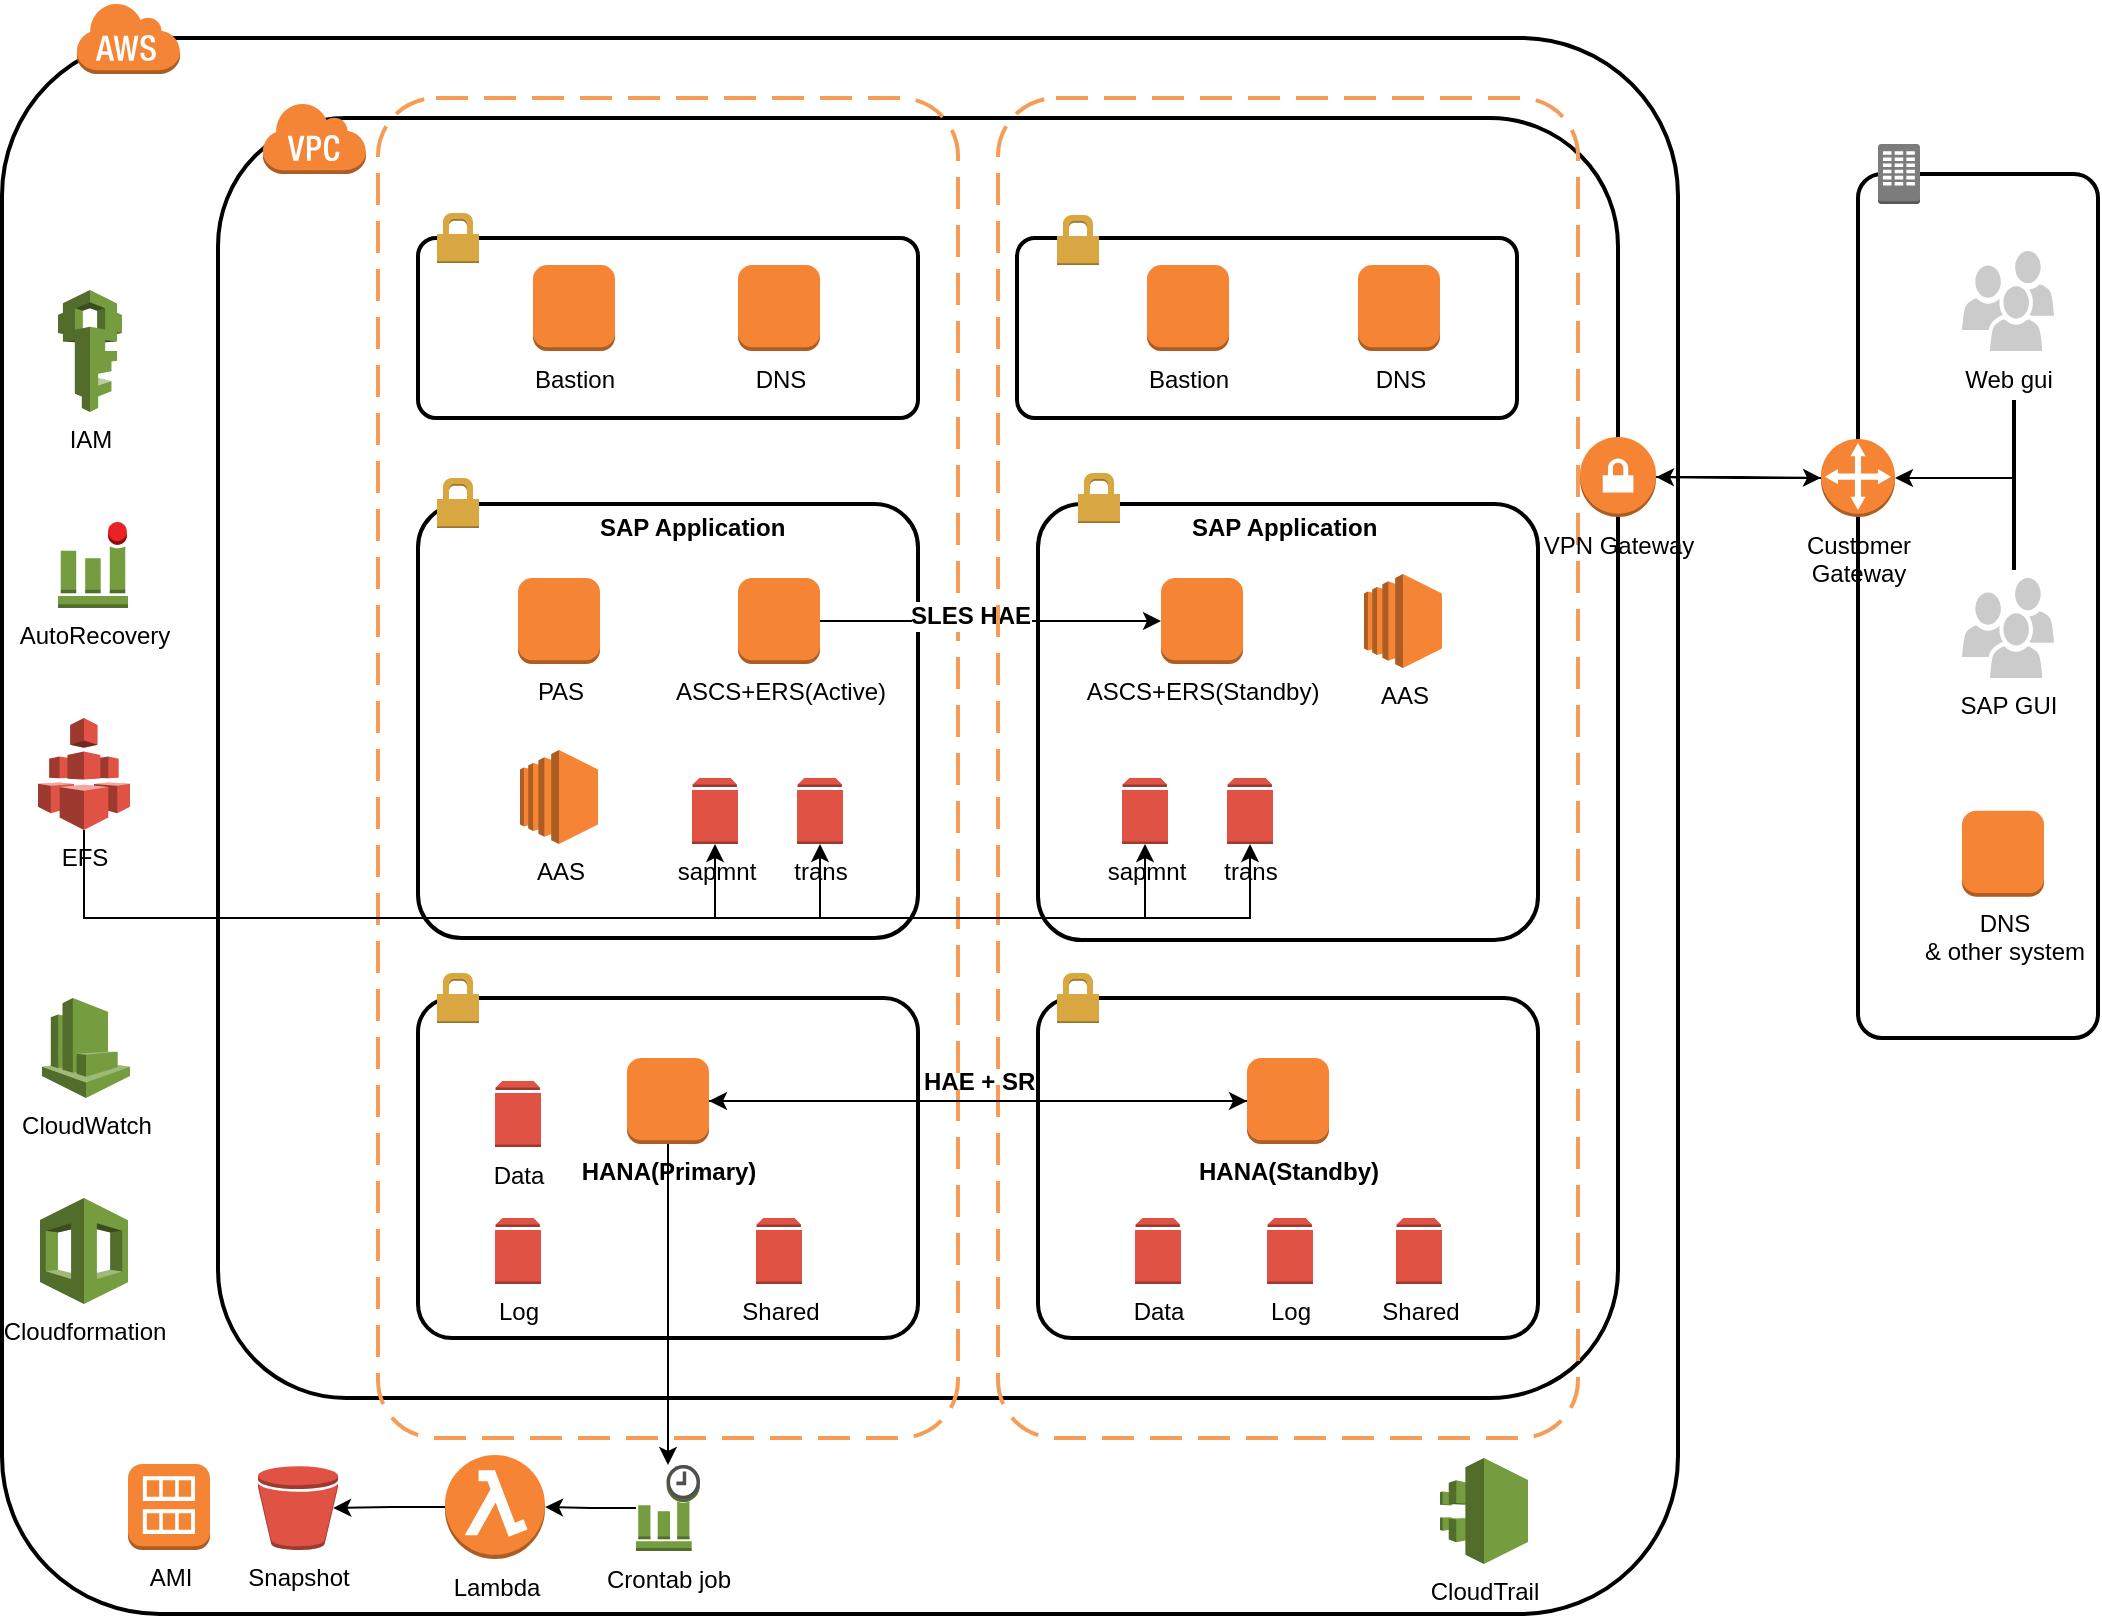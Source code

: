 <mxfile version="10.6.0" type="github"><diagram id="dujDWgbNfHfGC5KUw_C7" name="Page-1"><mxGraphModel dx="994" dy="476" grid="1" gridSize="10" guides="1" tooltips="1" connect="1" arrows="1" fold="1" page="1" pageScale="1" pageWidth="850" pageHeight="1100" math="0" shadow="0"><root><mxCell id="0"/><mxCell id="1" parent="0"/><mxCell id="T2yMUUpejcBu5jPSwRHJ-1" value="" style="rounded=1;arcSize=10;dashed=0;strokeColor=#000000;fillColor=none;gradientColor=none;strokeWidth=2;" vertex="1" parent="1"><mxGeometry x="102" y="180" width="838" height="788" as="geometry"/></mxCell><mxCell id="T2yMUUpejcBu5jPSwRHJ-2" value="" style="dashed=0;html=1;shape=mxgraph.aws3.cloud;fillColor=#F58536;gradientColor=none;dashed=0;" vertex="1" parent="1"><mxGeometry x="139" y="162" width="52" height="36" as="geometry"/></mxCell><mxCell id="T2yMUUpejcBu5jPSwRHJ-6" value="" style="rounded=1;arcSize=10;dashed=0;strokeColor=#000000;fillColor=none;gradientColor=none;strokeWidth=2;" vertex="1" parent="1"><mxGeometry x="210" y="220" width="700" height="640" as="geometry"/></mxCell><mxCell id="T2yMUUpejcBu5jPSwRHJ-7" value="" style="dashed=0;html=1;shape=mxgraph.aws3.virtual_private_cloud;fillColor=#F58536;gradientColor=none;dashed=0;" vertex="1" parent="1"><mxGeometry x="232" y="212" width="52" height="36" as="geometry"/></mxCell><mxCell id="T2yMUUpejcBu5jPSwRHJ-8" value="" style="rounded=1;arcSize=10;dashed=1;strokeColor=#F59D56;fillColor=none;gradientColor=none;dashPattern=8 4;strokeWidth=2;" vertex="1" parent="1"><mxGeometry x="290" y="210" width="290" height="670" as="geometry"/></mxCell><mxCell id="T2yMUUpejcBu5jPSwRHJ-10" value="" style="rounded=1;arcSize=10;dashed=0;strokeColor=#000000;fillColor=none;gradientColor=none;strokeWidth=2;" vertex="1" parent="1"><mxGeometry x="310" y="280" width="250" height="90" as="geometry"/></mxCell><mxCell id="T2yMUUpejcBu5jPSwRHJ-11" value="" style="dashed=0;html=1;shape=mxgraph.aws3.permissions;fillColor=#D9A741;gradientColor=none;dashed=0;" vertex="1" parent="1"><mxGeometry x="319.5" y="267.5" width="21" height="25" as="geometry"/></mxCell><mxCell id="T2yMUUpejcBu5jPSwRHJ-12" value="" style="rounded=1;arcSize=10;dashed=0;strokeColor=#000000;fillColor=none;gradientColor=none;strokeWidth=2;" vertex="1" parent="1"><mxGeometry x="310" y="413" width="250" height="217" as="geometry"/></mxCell><mxCell id="T2yMUUpejcBu5jPSwRHJ-13" value="" style="dashed=0;html=1;shape=mxgraph.aws3.permissions;fillColor=#D9A741;gradientColor=none;dashed=0;" vertex="1" parent="1"><mxGeometry x="319.5" y="400" width="21" height="25" as="geometry"/></mxCell><mxCell id="T2yMUUpejcBu5jPSwRHJ-25" style="edgeStyle=orthogonalEdgeStyle;rounded=0;orthogonalLoop=1;jettySize=auto;html=1;entryX=0;entryY=0.5;entryDx=0;entryDy=0;entryPerimeter=0;" edge="1" parent="1" source="T2yMUUpejcBu5jPSwRHJ-16" target="T2yMUUpejcBu5jPSwRHJ-23"><mxGeometry relative="1" as="geometry"/></mxCell><mxCell id="T2yMUUpejcBu5jPSwRHJ-28" value="&lt;b&gt;SLES HAE&lt;/b&gt;" style="text;html=1;resizable=0;points=[];align=center;verticalAlign=middle;labelBackgroundColor=#ffffff;" vertex="1" connectable="0" parent="T2yMUUpejcBu5jPSwRHJ-25"><mxGeometry x="-0.006" y="11" relative="1" as="geometry"><mxPoint x="-10" y="8" as="offset"/></mxGeometry></mxCell><mxCell id="T2yMUUpejcBu5jPSwRHJ-16" value="ASCS+ERS(Active)" style="outlineConnect=0;dashed=0;verticalLabelPosition=bottom;verticalAlign=top;align=center;html=1;shape=mxgraph.aws3.instance;fillColor=#F58534;gradientColor=none;" vertex="1" parent="1"><mxGeometry x="470" y="450" width="41" height="43" as="geometry"/></mxCell><mxCell id="T2yMUUpejcBu5jPSwRHJ-17" value="PAS" style="outlineConnect=0;dashed=0;verticalLabelPosition=bottom;verticalAlign=top;align=center;html=1;shape=mxgraph.aws3.instance;fillColor=#F58534;gradientColor=none;" vertex="1" parent="1"><mxGeometry x="360" y="450" width="41" height="43" as="geometry"/></mxCell><mxCell id="T2yMUUpejcBu5jPSwRHJ-20" value="" style="rounded=1;arcSize=10;dashed=1;strokeColor=#F59D56;fillColor=none;gradientColor=none;dashPattern=8 4;strokeWidth=2;" vertex="1" parent="1"><mxGeometry x="600" y="210" width="290" height="670" as="geometry"/></mxCell><mxCell id="T2yMUUpejcBu5jPSwRHJ-21" value="" style="rounded=1;arcSize=10;dashed=0;strokeColor=#000000;fillColor=none;gradientColor=none;strokeWidth=2;" vertex="1" parent="1"><mxGeometry x="620" y="413" width="250" height="218" as="geometry"/></mxCell><mxCell id="T2yMUUpejcBu5jPSwRHJ-22" value="" style="dashed=0;html=1;shape=mxgraph.aws3.permissions;fillColor=#D9A741;gradientColor=none;dashed=0;" vertex="1" parent="1"><mxGeometry x="640" y="397.5" width="21" height="25" as="geometry"/></mxCell><mxCell id="T2yMUUpejcBu5jPSwRHJ-23" value="ASCS+ERS(Standby)" style="outlineConnect=0;dashed=0;verticalLabelPosition=bottom;verticalAlign=top;align=center;html=1;shape=mxgraph.aws3.instance;fillColor=#F58534;gradientColor=none;" vertex="1" parent="1"><mxGeometry x="681.5" y="450" width="41" height="43" as="geometry"/></mxCell><mxCell id="T2yMUUpejcBu5jPSwRHJ-26" value="sapmnt" style="outlineConnect=0;dashed=0;verticalLabelPosition=bottom;verticalAlign=top;align=center;html=1;shape=mxgraph.aws3.volume;fillColor=#E05243;gradientColor=none;" vertex="1" parent="1"><mxGeometry x="447" y="550" width="23" height="33" as="geometry"/></mxCell><mxCell id="T2yMUUpejcBu5jPSwRHJ-27" value="trans" style="outlineConnect=0;dashed=0;verticalLabelPosition=bottom;verticalAlign=top;align=center;html=1;shape=mxgraph.aws3.volume;fillColor=#E05243;gradientColor=none;" vertex="1" parent="1"><mxGeometry x="499.5" y="550" width="23" height="33" as="geometry"/></mxCell><mxCell id="T2yMUUpejcBu5jPSwRHJ-31" value="sapmnt" style="outlineConnect=0;dashed=0;verticalLabelPosition=bottom;verticalAlign=top;align=center;html=1;shape=mxgraph.aws3.volume;fillColor=#E05243;gradientColor=none;" vertex="1" parent="1"><mxGeometry x="662" y="550" width="23" height="33" as="geometry"/></mxCell><mxCell id="T2yMUUpejcBu5jPSwRHJ-32" value="trans" style="outlineConnect=0;dashed=0;verticalLabelPosition=bottom;verticalAlign=top;align=center;html=1;shape=mxgraph.aws3.volume;fillColor=#E05243;gradientColor=none;" vertex="1" parent="1"><mxGeometry x="714.5" y="550" width="23" height="33" as="geometry"/></mxCell><mxCell id="T2yMUUpejcBu5jPSwRHJ-35" value="" style="rounded=1;arcSize=10;dashed=0;strokeColor=#000000;fillColor=none;gradientColor=none;strokeWidth=2;" vertex="1" parent="1"><mxGeometry x="310" y="660" width="250" height="170" as="geometry"/></mxCell><mxCell id="T2yMUUpejcBu5jPSwRHJ-36" value="" style="dashed=0;html=1;shape=mxgraph.aws3.permissions;fillColor=#D9A741;gradientColor=none;dashed=0;" vertex="1" parent="1"><mxGeometry x="319.5" y="647.5" width="21" height="25" as="geometry"/></mxCell><mxCell id="T2yMUUpejcBu5jPSwRHJ-37" value="SAP Application" style="text;html=1;resizable=0;points=[];autosize=1;align=left;verticalAlign=top;spacingTop=-4;fontStyle=1" vertex="1" parent="1"><mxGeometry x="398.5" y="415" width="100" height="20" as="geometry"/></mxCell><mxCell id="T2yMUUpejcBu5jPSwRHJ-42" value="SAP Application" style="text;html=1;resizable=0;points=[];autosize=1;align=left;verticalAlign=top;spacingTop=-4;fontStyle=1" vertex="1" parent="1"><mxGeometry x="695" y="415" width="100" height="20" as="geometry"/></mxCell><mxCell id="T2yMUUpejcBu5jPSwRHJ-45" style="edgeStyle=orthogonalEdgeStyle;rounded=0;orthogonalLoop=1;jettySize=auto;html=1;entryX=0.5;entryY=1;entryDx=0;entryDy=0;entryPerimeter=0;" edge="1" parent="1" source="T2yMUUpejcBu5jPSwRHJ-44" target="T2yMUUpejcBu5jPSwRHJ-26"><mxGeometry relative="1" as="geometry"><Array as="points"><mxPoint x="143" y="620"/><mxPoint x="459" y="620"/></Array></mxGeometry></mxCell><mxCell id="T2yMUUpejcBu5jPSwRHJ-46" style="edgeStyle=orthogonalEdgeStyle;rounded=0;orthogonalLoop=1;jettySize=auto;html=1;entryX=0.5;entryY=1;entryDx=0;entryDy=0;entryPerimeter=0;" edge="1" parent="1" source="T2yMUUpejcBu5jPSwRHJ-44" target="T2yMUUpejcBu5jPSwRHJ-27"><mxGeometry relative="1" as="geometry"><Array as="points"><mxPoint x="143" y="620"/><mxPoint x="511" y="620"/></Array></mxGeometry></mxCell><mxCell id="T2yMUUpejcBu5jPSwRHJ-47" style="edgeStyle=orthogonalEdgeStyle;rounded=0;orthogonalLoop=1;jettySize=auto;html=1;entryX=0.5;entryY=1;entryDx=0;entryDy=0;entryPerimeter=0;" edge="1" parent="1" source="T2yMUUpejcBu5jPSwRHJ-44" target="T2yMUUpejcBu5jPSwRHJ-31"><mxGeometry relative="1" as="geometry"><Array as="points"><mxPoint x="143" y="620"/><mxPoint x="674" y="620"/></Array></mxGeometry></mxCell><mxCell id="T2yMUUpejcBu5jPSwRHJ-48" style="edgeStyle=orthogonalEdgeStyle;rounded=0;orthogonalLoop=1;jettySize=auto;html=1;entryX=0.5;entryY=1;entryDx=0;entryDy=0;entryPerimeter=0;" edge="1" parent="1" source="T2yMUUpejcBu5jPSwRHJ-44" target="T2yMUUpejcBu5jPSwRHJ-32"><mxGeometry relative="1" as="geometry"><Array as="points"><mxPoint x="143" y="620"/><mxPoint x="726" y="620"/></Array></mxGeometry></mxCell><mxCell id="T2yMUUpejcBu5jPSwRHJ-44" value="EFS" style="outlineConnect=0;dashed=0;verticalLabelPosition=bottom;verticalAlign=top;align=center;html=1;shape=mxgraph.aws3.efs;fillColor=#E05243;gradientColor=none;" vertex="1" parent="1"><mxGeometry x="120" y="520" width="46" height="56" as="geometry"/></mxCell><mxCell id="T2yMUUpejcBu5jPSwRHJ-55" style="edgeStyle=orthogonalEdgeStyle;rounded=0;orthogonalLoop=1;jettySize=auto;html=1;" edge="1" parent="1" source="T2yMUUpejcBu5jPSwRHJ-50" target="T2yMUUpejcBu5jPSwRHJ-54"><mxGeometry relative="1" as="geometry"/></mxCell><mxCell id="T2yMUUpejcBu5jPSwRHJ-72" style="edgeStyle=orthogonalEdgeStyle;rounded=0;orthogonalLoop=1;jettySize=auto;html=1;" edge="1" parent="1" source="T2yMUUpejcBu5jPSwRHJ-50" target="T2yMUUpejcBu5jPSwRHJ-71"><mxGeometry relative="1" as="geometry"/></mxCell><mxCell id="T2yMUUpejcBu5jPSwRHJ-50" value="&lt;b&gt;HANA(Primary)&lt;/b&gt;" style="outlineConnect=0;dashed=0;verticalLabelPosition=bottom;verticalAlign=top;align=center;html=1;shape=mxgraph.aws3.instance;fillColor=#F58534;gradientColor=none;" vertex="1" parent="1"><mxGeometry x="414.5" y="690" width="41" height="43" as="geometry"/></mxCell><mxCell id="T2yMUUpejcBu5jPSwRHJ-52" value="" style="rounded=1;arcSize=10;dashed=0;strokeColor=#000000;fillColor=none;gradientColor=none;strokeWidth=2;" vertex="1" parent="1"><mxGeometry x="620" y="660" width="250" height="170" as="geometry"/></mxCell><mxCell id="T2yMUUpejcBu5jPSwRHJ-53" value="" style="dashed=0;html=1;shape=mxgraph.aws3.permissions;fillColor=#D9A741;gradientColor=none;dashed=0;" vertex="1" parent="1"><mxGeometry x="629.5" y="647.5" width="21" height="25" as="geometry"/></mxCell><mxCell id="T2yMUUpejcBu5jPSwRHJ-57" style="edgeStyle=orthogonalEdgeStyle;rounded=0;orthogonalLoop=1;jettySize=auto;html=1;" edge="1" parent="1" source="T2yMUUpejcBu5jPSwRHJ-54" target="T2yMUUpejcBu5jPSwRHJ-50"><mxGeometry relative="1" as="geometry"/></mxCell><mxCell id="T2yMUUpejcBu5jPSwRHJ-54" value="&lt;b&gt;HANA(Standby)&lt;/b&gt;" style="outlineConnect=0;dashed=0;verticalLabelPosition=bottom;verticalAlign=top;align=center;html=1;shape=mxgraph.aws3.instance;fillColor=#F58534;gradientColor=none;" vertex="1" parent="1"><mxGeometry x="724.5" y="690" width="41" height="43" as="geometry"/></mxCell><mxCell id="T2yMUUpejcBu5jPSwRHJ-56" value="HAE +&amp;nbsp;SR" style="text;html=1;resizable=0;points=[];autosize=1;align=left;verticalAlign=top;spacingTop=-4;fontStyle=1" vertex="1" parent="1"><mxGeometry x="561" y="691.5" width="70" height="20" as="geometry"/></mxCell><mxCell id="T2yMUUpejcBu5jPSwRHJ-58" value="Data" style="outlineConnect=0;dashed=0;verticalLabelPosition=bottom;verticalAlign=top;align=center;html=1;shape=mxgraph.aws3.volume;fillColor=#E05243;gradientColor=none;" vertex="1" parent="1"><mxGeometry x="348.5" y="701.5" width="23" height="33" as="geometry"/></mxCell><mxCell id="T2yMUUpejcBu5jPSwRHJ-59" value="Log" style="outlineConnect=0;dashed=0;verticalLabelPosition=bottom;verticalAlign=top;align=center;html=1;shape=mxgraph.aws3.volume;fillColor=#E05243;gradientColor=none;" vertex="1" parent="1"><mxGeometry x="348.5" y="770" width="23" height="33" as="geometry"/></mxCell><mxCell id="T2yMUUpejcBu5jPSwRHJ-60" value="Shared" style="outlineConnect=0;dashed=0;verticalLabelPosition=bottom;verticalAlign=top;align=center;html=1;shape=mxgraph.aws3.volume;fillColor=#E05243;gradientColor=none;" vertex="1" parent="1"><mxGeometry x="479" y="770" width="23" height="33" as="geometry"/></mxCell><mxCell id="T2yMUUpejcBu5jPSwRHJ-61" value="Data" style="outlineConnect=0;dashed=0;verticalLabelPosition=bottom;verticalAlign=top;align=center;html=1;shape=mxgraph.aws3.volume;fillColor=#E05243;gradientColor=none;" vertex="1" parent="1"><mxGeometry x="668.5" y="770" width="23" height="33" as="geometry"/></mxCell><mxCell id="T2yMUUpejcBu5jPSwRHJ-62" value="Log" style="outlineConnect=0;dashed=0;verticalLabelPosition=bottom;verticalAlign=top;align=center;html=1;shape=mxgraph.aws3.volume;fillColor=#E05243;gradientColor=none;" vertex="1" parent="1"><mxGeometry x="734.5" y="770" width="23" height="33" as="geometry"/></mxCell><mxCell id="T2yMUUpejcBu5jPSwRHJ-63" value="Shared" style="outlineConnect=0;dashed=0;verticalLabelPosition=bottom;verticalAlign=top;align=center;html=1;shape=mxgraph.aws3.volume;fillColor=#E05243;gradientColor=none;" vertex="1" parent="1"><mxGeometry x="799" y="770" width="23" height="33" as="geometry"/></mxCell><mxCell id="T2yMUUpejcBu5jPSwRHJ-64" value="CloudWatch" style="outlineConnect=0;dashed=0;verticalLabelPosition=bottom;verticalAlign=top;align=center;html=1;shape=mxgraph.aws3.cloudwatch;fillColor=#759C3E;gradientColor=none;" vertex="1" parent="1"><mxGeometry x="122" y="660" width="44" height="50" as="geometry"/></mxCell><mxCell id="T2yMUUpejcBu5jPSwRHJ-65" value="Cloudformation" style="outlineConnect=0;dashed=0;verticalLabelPosition=bottom;verticalAlign=top;align=center;html=1;shape=mxgraph.aws3.cloudformation;fillColor=#759C3E;gradientColor=none;" vertex="1" parent="1"><mxGeometry x="121" y="760" width="44" height="53" as="geometry"/></mxCell><mxCell id="T2yMUUpejcBu5jPSwRHJ-66" value="IAM" style="outlineConnect=0;dashed=0;verticalLabelPosition=bottom;verticalAlign=top;align=center;html=1;shape=mxgraph.aws3.iam;fillColor=#759C3E;gradientColor=none;" vertex="1" parent="1"><mxGeometry x="130" y="306" width="32" height="61" as="geometry"/></mxCell><mxCell id="T2yMUUpejcBu5jPSwRHJ-67" value="CloudTrail" style="outlineConnect=0;dashed=0;verticalLabelPosition=bottom;verticalAlign=top;align=center;html=1;shape=mxgraph.aws3.cloudtrail;fillColor=#759C3E;gradientColor=none;" vertex="1" parent="1"><mxGeometry x="821" y="890" width="44" height="53" as="geometry"/></mxCell><mxCell id="T2yMUUpejcBu5jPSwRHJ-68" value="AutoRecovery" style="outlineConnect=0;dashed=0;verticalLabelPosition=bottom;verticalAlign=top;align=center;html=1;shape=mxgraph.aws3.alarm;fillColor=#759C3E;gradientColor=none;" vertex="1" parent="1"><mxGeometry x="130" y="422" width="35" height="43" as="geometry"/></mxCell><mxCell id="T2yMUUpejcBu5jPSwRHJ-88" value="" style="edgeStyle=orthogonalEdgeStyle;rounded=0;orthogonalLoop=1;jettySize=auto;html=1;" edge="1" parent="1" source="T2yMUUpejcBu5jPSwRHJ-71" target="T2yMUUpejcBu5jPSwRHJ-87"><mxGeometry relative="1" as="geometry"/></mxCell><mxCell id="T2yMUUpejcBu5jPSwRHJ-71" value="Crontab job" style="outlineConnect=0;dashed=0;verticalLabelPosition=bottom;verticalAlign=top;align=center;html=1;shape=mxgraph.aws3.event_time_based;fillColor=#759C3E;gradientColor=none;" vertex="1" parent="1"><mxGeometry x="419" y="893.5" width="32" height="43" as="geometry"/></mxCell><mxCell id="T2yMUUpejcBu5jPSwRHJ-74" value="Snapshot" style="outlineConnect=0;dashed=0;verticalLabelPosition=bottom;verticalAlign=top;align=center;html=1;shape=mxgraph.aws3.bucket;fillColor=#E05243;gradientColor=none;" vertex="1" parent="1"><mxGeometry x="230" y="894" width="40" height="42" as="geometry"/></mxCell><mxCell id="T2yMUUpejcBu5jPSwRHJ-76" value="AMI" style="outlineConnect=0;dashed=0;verticalLabelPosition=bottom;verticalAlign=top;align=center;html=1;shape=mxgraph.aws3.ami;fillColor=#F58534;gradientColor=none;" vertex="1" parent="1"><mxGeometry x="165" y="893" width="41" height="43" as="geometry"/></mxCell><mxCell id="T2yMUUpejcBu5jPSwRHJ-78" value="Bastion" style="outlineConnect=0;dashed=0;verticalLabelPosition=bottom;verticalAlign=top;align=center;html=1;shape=mxgraph.aws3.instance;fillColor=#F58534;gradientColor=none;" vertex="1" parent="1"><mxGeometry x="367.5" y="293.5" width="41" height="43" as="geometry"/></mxCell><mxCell id="T2yMUUpejcBu5jPSwRHJ-79" value="DNS" style="outlineConnect=0;dashed=0;verticalLabelPosition=bottom;verticalAlign=top;align=center;html=1;shape=mxgraph.aws3.instance;fillColor=#F58534;gradientColor=none;" vertex="1" parent="1"><mxGeometry x="470" y="293.5" width="41" height="43" as="geometry"/></mxCell><mxCell id="T2yMUUpejcBu5jPSwRHJ-80" value="" style="rounded=1;arcSize=10;dashed=0;strokeColor=#000000;fillColor=none;gradientColor=none;strokeWidth=2;" vertex="1" parent="1"><mxGeometry x="609.5" y="280" width="250" height="90" as="geometry"/></mxCell><mxCell id="T2yMUUpejcBu5jPSwRHJ-81" value="" style="dashed=0;html=1;shape=mxgraph.aws3.permissions;fillColor=#D9A741;gradientColor=none;dashed=0;" vertex="1" parent="1"><mxGeometry x="629.5" y="268.5" width="21" height="25" as="geometry"/></mxCell><mxCell id="T2yMUUpejcBu5jPSwRHJ-82" value="Bastion" style="outlineConnect=0;dashed=0;verticalLabelPosition=bottom;verticalAlign=top;align=center;html=1;shape=mxgraph.aws3.instance;fillColor=#F58534;gradientColor=none;" vertex="1" parent="1"><mxGeometry x="674.5" y="293.5" width="41" height="43" as="geometry"/></mxCell><mxCell id="T2yMUUpejcBu5jPSwRHJ-83" value="DNS" style="outlineConnect=0;dashed=0;verticalLabelPosition=bottom;verticalAlign=top;align=center;html=1;shape=mxgraph.aws3.instance;fillColor=#F58534;gradientColor=none;" vertex="1" parent="1"><mxGeometry x="780" y="293.5" width="41" height="43" as="geometry"/></mxCell><mxCell id="T2yMUUpejcBu5jPSwRHJ-89" style="edgeStyle=orthogonalEdgeStyle;rounded=0;orthogonalLoop=1;jettySize=auto;html=1;entryX=0.94;entryY=0.5;entryDx=0;entryDy=0;entryPerimeter=0;" edge="1" parent="1" source="T2yMUUpejcBu5jPSwRHJ-87" target="T2yMUUpejcBu5jPSwRHJ-74"><mxGeometry relative="1" as="geometry"/></mxCell><mxCell id="T2yMUUpejcBu5jPSwRHJ-87" value="Lambda" style="outlineConnect=0;dashed=0;verticalLabelPosition=bottom;verticalAlign=top;align=center;html=1;shape=mxgraph.aws3.lambda_function;fillColor=#F58534;gradientColor=none;" vertex="1" parent="1"><mxGeometry x="323.5" y="888.5" width="50" height="52" as="geometry"/></mxCell><mxCell id="T2yMUUpejcBu5jPSwRHJ-90" value="AAS" style="outlineConnect=0;dashed=0;verticalLabelPosition=bottom;verticalAlign=top;align=center;html=1;shape=mxgraph.aws3.ec2;fillColor=#F58534;gradientColor=none;" vertex="1" parent="1"><mxGeometry x="783" y="448" width="39" height="47" as="geometry"/></mxCell><mxCell id="T2yMUUpejcBu5jPSwRHJ-91" value="AAS" style="outlineConnect=0;dashed=0;verticalLabelPosition=bottom;verticalAlign=top;align=center;html=1;shape=mxgraph.aws3.ec2;fillColor=#F58534;gradientColor=none;" vertex="1" parent="1"><mxGeometry x="361" y="536" width="39" height="47" as="geometry"/></mxCell><mxCell id="T2yMUUpejcBu5jPSwRHJ-107" style="edgeStyle=orthogonalEdgeStyle;rounded=0;orthogonalLoop=1;jettySize=auto;html=1;" edge="1" parent="1" source="T2yMUUpejcBu5jPSwRHJ-93" target="T2yMUUpejcBu5jPSwRHJ-104"><mxGeometry relative="1" as="geometry"/></mxCell><mxCell id="T2yMUUpejcBu5jPSwRHJ-93" value="VPN Gateway" style="outlineConnect=0;dashed=0;verticalLabelPosition=bottom;verticalAlign=top;align=center;html=1;shape=mxgraph.aws3.vpn_gateway;fillColor=#F58534;gradientColor=none;" vertex="1" parent="1"><mxGeometry x="891" y="379.5" width="38" height="40" as="geometry"/></mxCell><mxCell id="T2yMUUpejcBu5jPSwRHJ-94" value="" style="rounded=1;arcSize=10;dashed=0;strokeColor=#000000;fillColor=none;gradientColor=none;strokeWidth=2;" vertex="1" parent="1"><mxGeometry x="1030" y="248" width="120" height="432" as="geometry"/></mxCell><mxCell id="T2yMUUpejcBu5jPSwRHJ-95" value="" style="dashed=0;html=1;shape=mxgraph.aws3.corporate_data_center;fillColor=#7D7C7C;gradientColor=none;dashed=0;" vertex="1" parent="1"><mxGeometry x="1040" y="233" width="21" height="30" as="geometry"/></mxCell><mxCell id="T2yMUUpejcBu5jPSwRHJ-96" value="Web gui" style="shadow=0;dashed=0;html=1;strokeColor=none;labelPosition=center;verticalLabelPosition=bottom;verticalAlign=top;outlineConnect=0;align=center;shape=mxgraph.office.users.users;fillColor=#CCCBCB;" vertex="1" parent="1"><mxGeometry x="1082" y="286.5" width="46" height="50" as="geometry"/></mxCell><mxCell id="T2yMUUpejcBu5jPSwRHJ-98" value="DNS&lt;br&gt;&amp;amp; other system&lt;br&gt;" style="outlineConnect=0;dashed=0;verticalLabelPosition=bottom;verticalAlign=top;align=center;html=1;shape=mxgraph.aws3.instance;fillColor=#F58534;gradientColor=none;" vertex="1" parent="1"><mxGeometry x="1082" y="566.333" width="41" height="43" as="geometry"/></mxCell><mxCell id="T2yMUUpejcBu5jPSwRHJ-102" value="SAP GUI" style="shadow=0;dashed=0;html=1;strokeColor=none;labelPosition=center;verticalLabelPosition=bottom;verticalAlign=top;outlineConnect=0;align=center;shape=mxgraph.office.users.users;fillColor=#CCCBCB;" vertex="1" parent="1"><mxGeometry x="1082" y="450" width="46" height="50" as="geometry"/></mxCell><mxCell id="T2yMUUpejcBu5jPSwRHJ-103" value="" style="line;strokeWidth=2;direction=south;html=1;" vertex="1" parent="1"><mxGeometry x="1103" y="361" width="10" height="85" as="geometry"/></mxCell><mxCell id="T2yMUUpejcBu5jPSwRHJ-105" style="edgeStyle=orthogonalEdgeStyle;rounded=0;orthogonalLoop=1;jettySize=auto;html=1;entryX=1;entryY=0.5;entryDx=0;entryDy=0;entryPerimeter=0;" edge="1" parent="1" source="T2yMUUpejcBu5jPSwRHJ-104" target="T2yMUUpejcBu5jPSwRHJ-93"><mxGeometry relative="1" as="geometry"/></mxCell><mxCell id="T2yMUUpejcBu5jPSwRHJ-104" value="Customer&lt;br&gt;Gateway&lt;br&gt;" style="outlineConnect=0;dashed=0;verticalLabelPosition=bottom;verticalAlign=top;align=center;html=1;shape=mxgraph.aws3.customer_gateway;fillColor=#F58534;gradientColor=none;" vertex="1" parent="1"><mxGeometry x="1011.5" y="380.5" width="37" height="39" as="geometry"/></mxCell><mxCell id="T2yMUUpejcBu5jPSwRHJ-106" value="" style="endArrow=classic;html=1;entryX=1;entryY=0.5;entryDx=0;entryDy=0;entryPerimeter=0;" edge="1" parent="1" target="T2yMUUpejcBu5jPSwRHJ-104"><mxGeometry width="50" height="50" relative="1" as="geometry"><mxPoint x="1107" y="400" as="sourcePoint"/><mxPoint x="1350" y="380" as="targetPoint"/></mxGeometry></mxCell></root></mxGraphModel></diagram></mxfile>